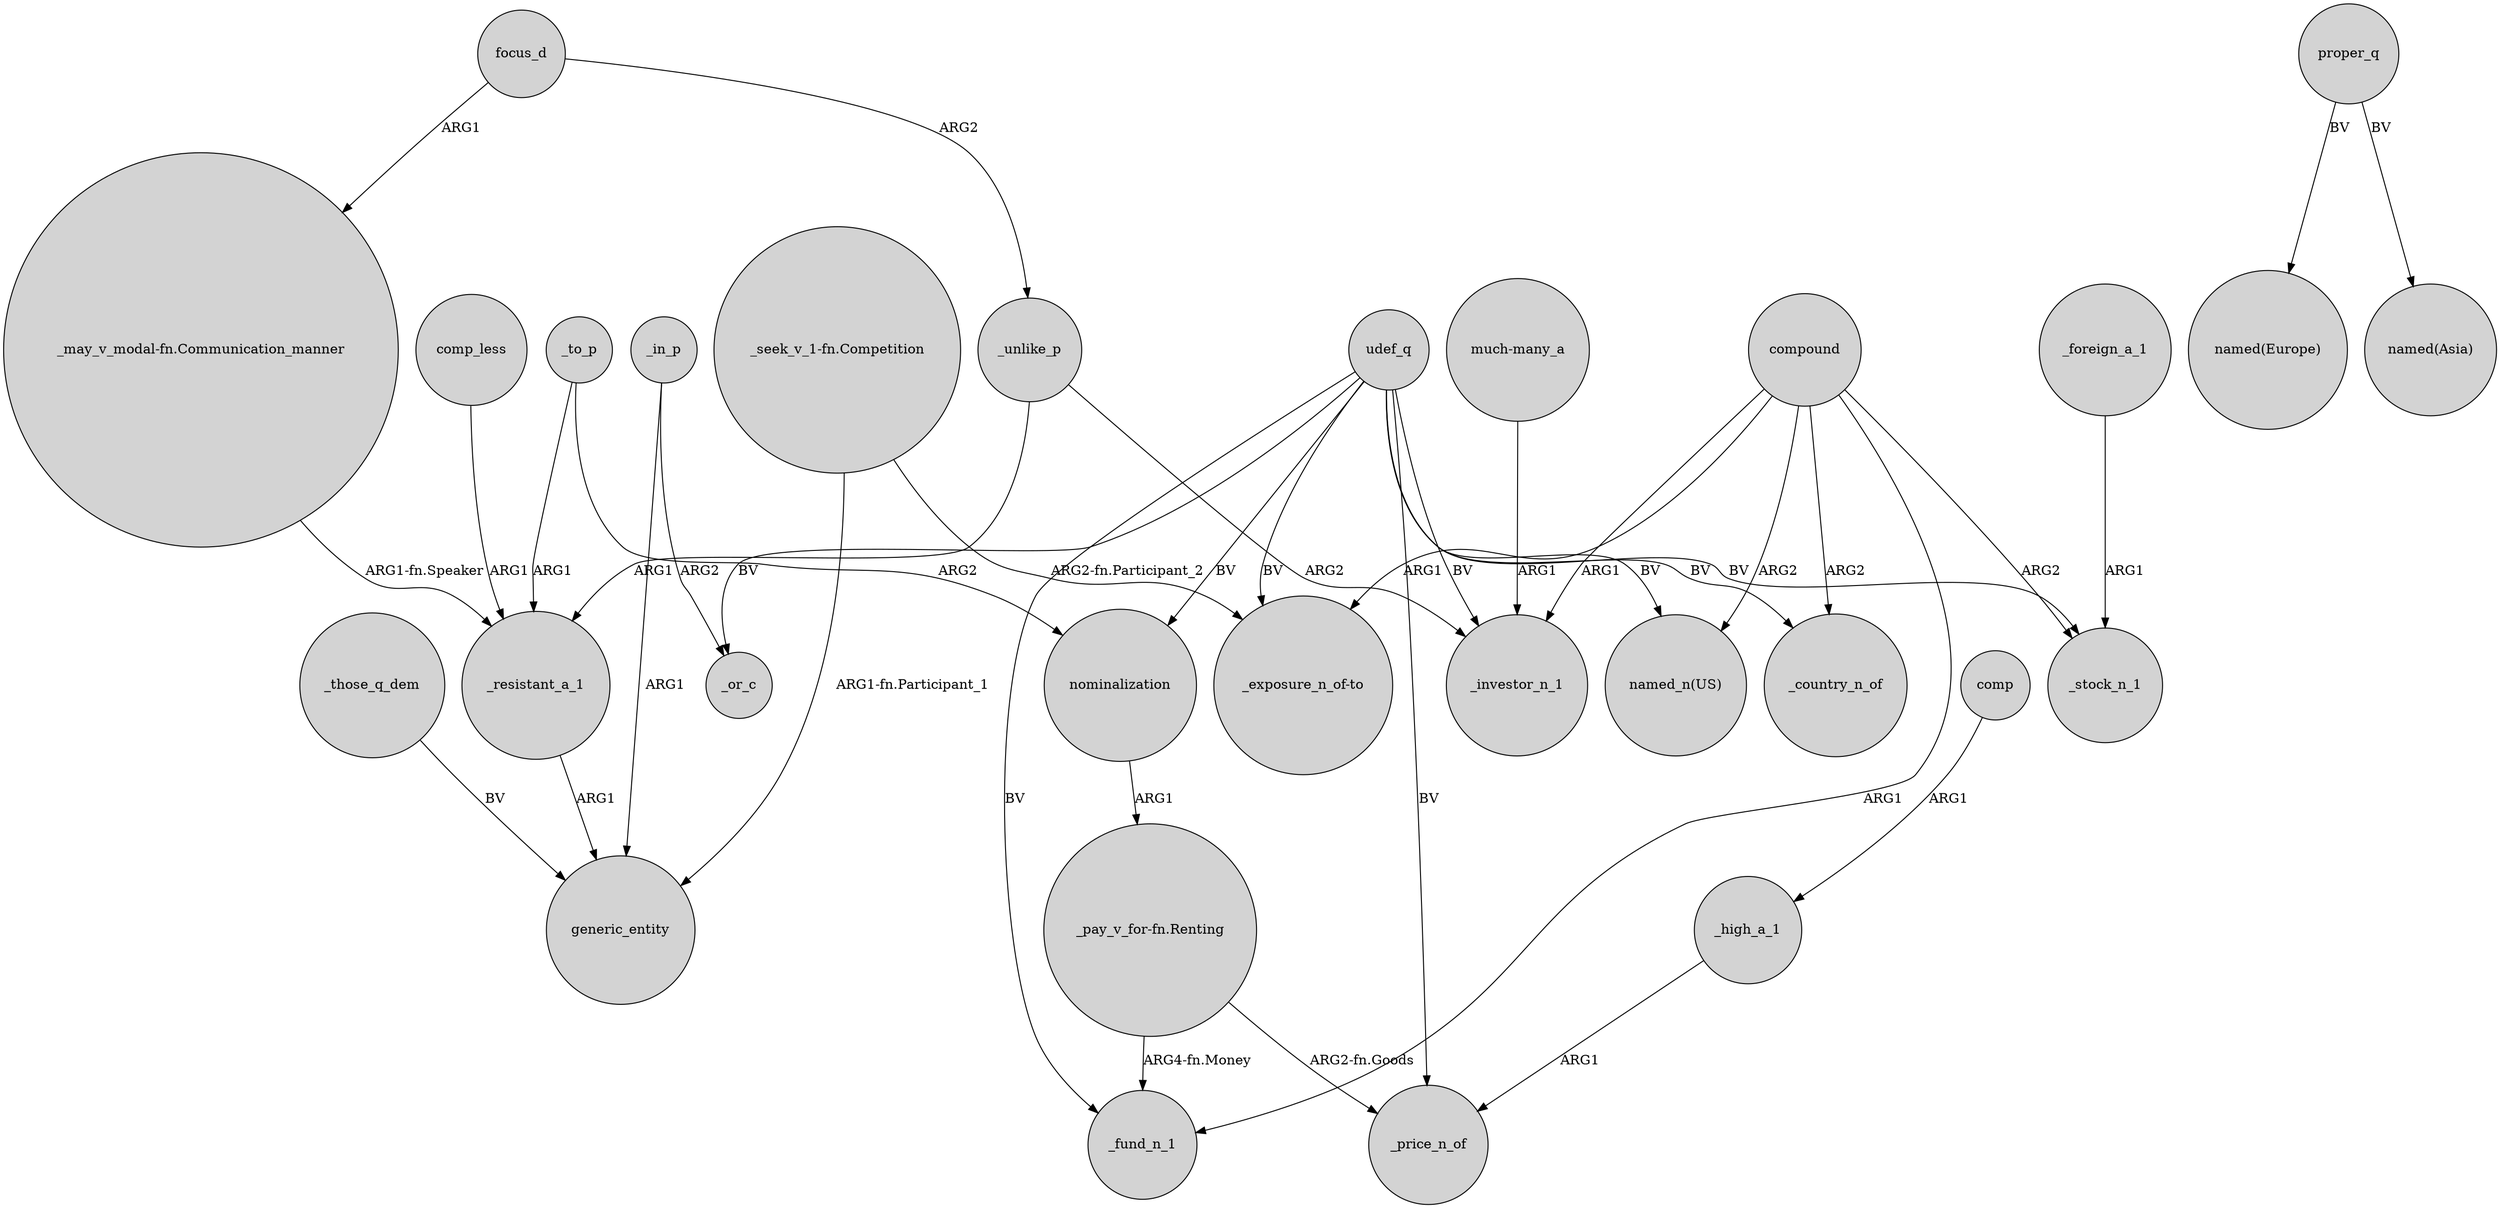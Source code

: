 digraph {
	node [shape=circle style=filled]
	comp_less -> _resistant_a_1 [label=ARG1]
	focus_d -> _unlike_p [label=ARG2]
	_in_p -> generic_entity [label=ARG1]
	_unlike_p -> _resistant_a_1 [label=ARG1]
	proper_q -> "named(Europe)" [label=BV]
	"_pay_v_for-fn.Renting" -> _price_n_of [label="ARG2-fn.Goods"]
	udef_q -> _stock_n_1 [label=BV]
	udef_q -> "_exposure_n_of-to" [label=BV]
	udef_q -> _or_c [label=BV]
	compound -> _country_n_of [label=ARG2]
	_foreign_a_1 -> _stock_n_1 [label=ARG1]
	nominalization -> "_pay_v_for-fn.Renting" [label=ARG1]
	compound -> _investor_n_1 [label=ARG1]
	compound -> _fund_n_1 [label=ARG1]
	comp -> _high_a_1 [label=ARG1]
	"_pay_v_for-fn.Renting" -> _fund_n_1 [label="ARG4-fn.Money"]
	compound -> "named_n(US)" [label=ARG2]
	"_seek_v_1-fn.Competition" -> "_exposure_n_of-to" [label="ARG2-fn.Participant_2"]
	_in_p -> _or_c [label=ARG2]
	_those_q_dem -> generic_entity [label=BV]
	"_seek_v_1-fn.Competition" -> generic_entity [label="ARG1-fn.Participant_1"]
	udef_q -> _country_n_of [label=BV]
	"much-many_a" -> _investor_n_1 [label=ARG1]
	_high_a_1 -> _price_n_of [label=ARG1]
	udef_q -> nominalization [label=BV]
	_resistant_a_1 -> generic_entity [label=ARG1]
	"_may_v_modal-fn.Communication_manner" -> _resistant_a_1 [label="ARG1-fn.Speaker"]
	udef_q -> "named_n(US)" [label=BV]
	compound -> "_exposure_n_of-to" [label=ARG1]
	proper_q -> "named(Asia)" [label=BV]
	_unlike_p -> _investor_n_1 [label=ARG2]
	udef_q -> _fund_n_1 [label=BV]
	focus_d -> "_may_v_modal-fn.Communication_manner" [label=ARG1]
	udef_q -> _price_n_of [label=BV]
	compound -> _stock_n_1 [label=ARG2]
	_to_p -> nominalization [label=ARG2]
	udef_q -> _investor_n_1 [label=BV]
	_to_p -> _resistant_a_1 [label=ARG1]
}
